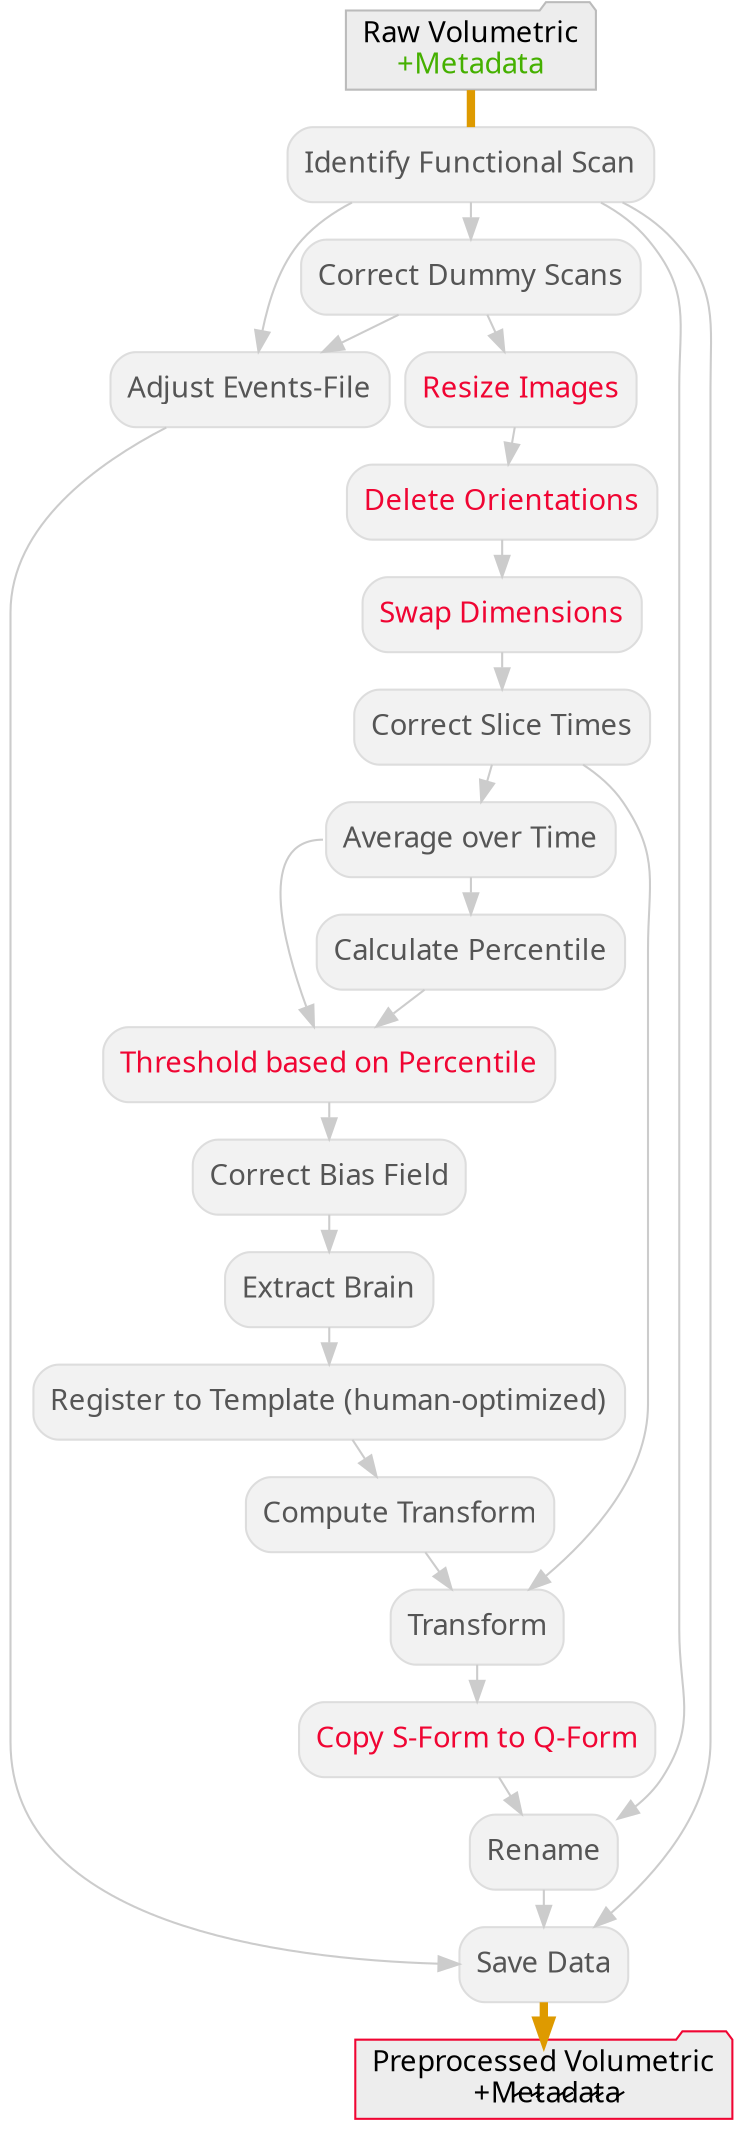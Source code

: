 digraph legacy_work{
  graph [pad="0.07", nodesep="0.1", ranksep="0.25"];
  node [fontname = "sans", style="filled,rounded", shape="box"];
  edge [fontname = "sans", color=gray80];
  legacy_work_get_f_scan[label="Identify Functional Scan", color="#DDDDDD", fillcolor=grey95, fontcolor="#555555"];
  legacy_work_dummy_scans[label="Correct Dummy Scans", color="#DDDDDD", fillcolor=grey95, fontcolor="#555555"];
  legacy_work_f_resize[label="Resize Images", color="#DDDDDD", fillcolor=grey95, fontcolor="#F00533"];
  legacy_work_f_deleteorient[label="Delete Orientations", color="#DDDDDD", fillcolor=grey95, fontcolor="#F00533"];
  legacy_work_f_swapdim[label="Swap Dimensions", color="#DDDDDD", fillcolor=grey95, fontcolor="#F00533"];
  legacy_work_slicetimer[label="Correct Slice Times", color="#DDDDDD", fillcolor=grey95, fontcolor="#555555"];
  legacy_work_temporal_mean[label="Average over Time", color="#DDDDDD", fillcolor=grey95, fontcolor="#555555"];
  legacy_work_f_percentile[label="Calculate Percentile", color="#DDDDDD", fillcolor=grey95, fontcolor="#555555"];
  legacy_work_f_threshold[label="Threshold based on Percentile", color="#DDDDDD", fillcolor=grey95, fontcolor="#F00533"];
  legacy_work_f_fast[label="Correct Bias Field", color="#DDDDDD", fillcolor=grey95, fontcolor="#555555"];
  legacy_work_f_BET[label="Extract Brain", color="#DDDDDD", fillcolor=grey95, fontcolor="#555555"];
  legacy_work_ants_introduction[label="Register to Template (human-optimized)", color="#DDDDDD", fillcolor=grey95, fontcolor="#555555"];
  legacy_work_warp_merge[label="Compute Transform", color="#DDDDDD", fillcolor=grey95, fontcolor="#555555"];
  legacy_work_f_warp[label="Transform", color="#DDDDDD", fillcolor=grey95, fontcolor="#555555"];
  legacy_work_f_copysform2qform[label="Copy S-Form to Q-Form", color="#DDDDDD", fillcolor=grey95, fontcolor="#F00533"];
  legacy_work_f_rename[label="Rename", color="#DDDDDD", fillcolor=grey95, fontcolor="#555555"];
  legacy_work_events_file[label="Adjust Events-File", color="#DDDDDD", fillcolor=grey95, fontcolor="#555555"];
  legacy_work_datasink[label="Save Data", color="#DDDDDD", fillcolor=grey95, fontcolor="#555555"];
  d[
      label=<Raw Volumetric<BR/><FONT COLOR="#45B000">+Metadata</FONT>>,
      shape=folder, color="#BBBBBB", fillcolor=grey93,
      ];
  e[
      label="Preprocessed Volumetric\n +M̷e̷t̷a̷d̷a̷t̷a̷",
      shape=folder, color="#F00533", fillcolor=grey93,
      ];
  d -> legacy_work_get_f_scan [arrowhead=none, arrowsize=0.9, penwidth=4, color="#DE9A00"];
  legacy_work_get_f_scan -> legacy_work_dummy_scans;
  legacy_work_get_f_scan -> legacy_work_f_rename;
  legacy_work_get_f_scan -> legacy_work_datasink;
  legacy_work_get_f_scan -> legacy_work_events_file [style="invis"];
  legacy_work_get_f_scan -> legacy_work_events_file;
  legacy_work_dummy_scans -> legacy_work_events_file;
  legacy_work_dummy_scans -> legacy_work_f_resize;
  legacy_work_f_resize -> legacy_work_f_deleteorient;
  legacy_work_f_deleteorient -> legacy_work_f_swapdim;
  legacy_work_f_swapdim -> legacy_work_slicetimer;
  legacy_work_slicetimer -> legacy_work_temporal_mean;
  legacy_work_slicetimer -> legacy_work_f_warp;
  legacy_work_temporal_mean -> legacy_work_f_percentile;
  legacy_work_temporal_mean:w -> legacy_work_f_threshold;
  legacy_work_f_percentile -> legacy_work_f_threshold;
  legacy_work_f_threshold -> legacy_work_f_fast;
  legacy_work_f_fast -> legacy_work_f_BET;
  legacy_work_f_BET -> legacy_work_ants_introduction;
  legacy_work_ants_introduction -> legacy_work_warp_merge;
  legacy_work_warp_merge -> legacy_work_f_warp;
  legacy_work_f_warp -> legacy_work_f_copysform2qform;
  legacy_work_f_copysform2qform -> legacy_work_f_rename;
  legacy_work_f_rename -> legacy_work_datasink;
  legacy_work_events_file -> legacy_work_datasink;
  legacy_work_datasink -> e [arrowsize=0.9, penwidth=4, color="#DE9A00"];
}

